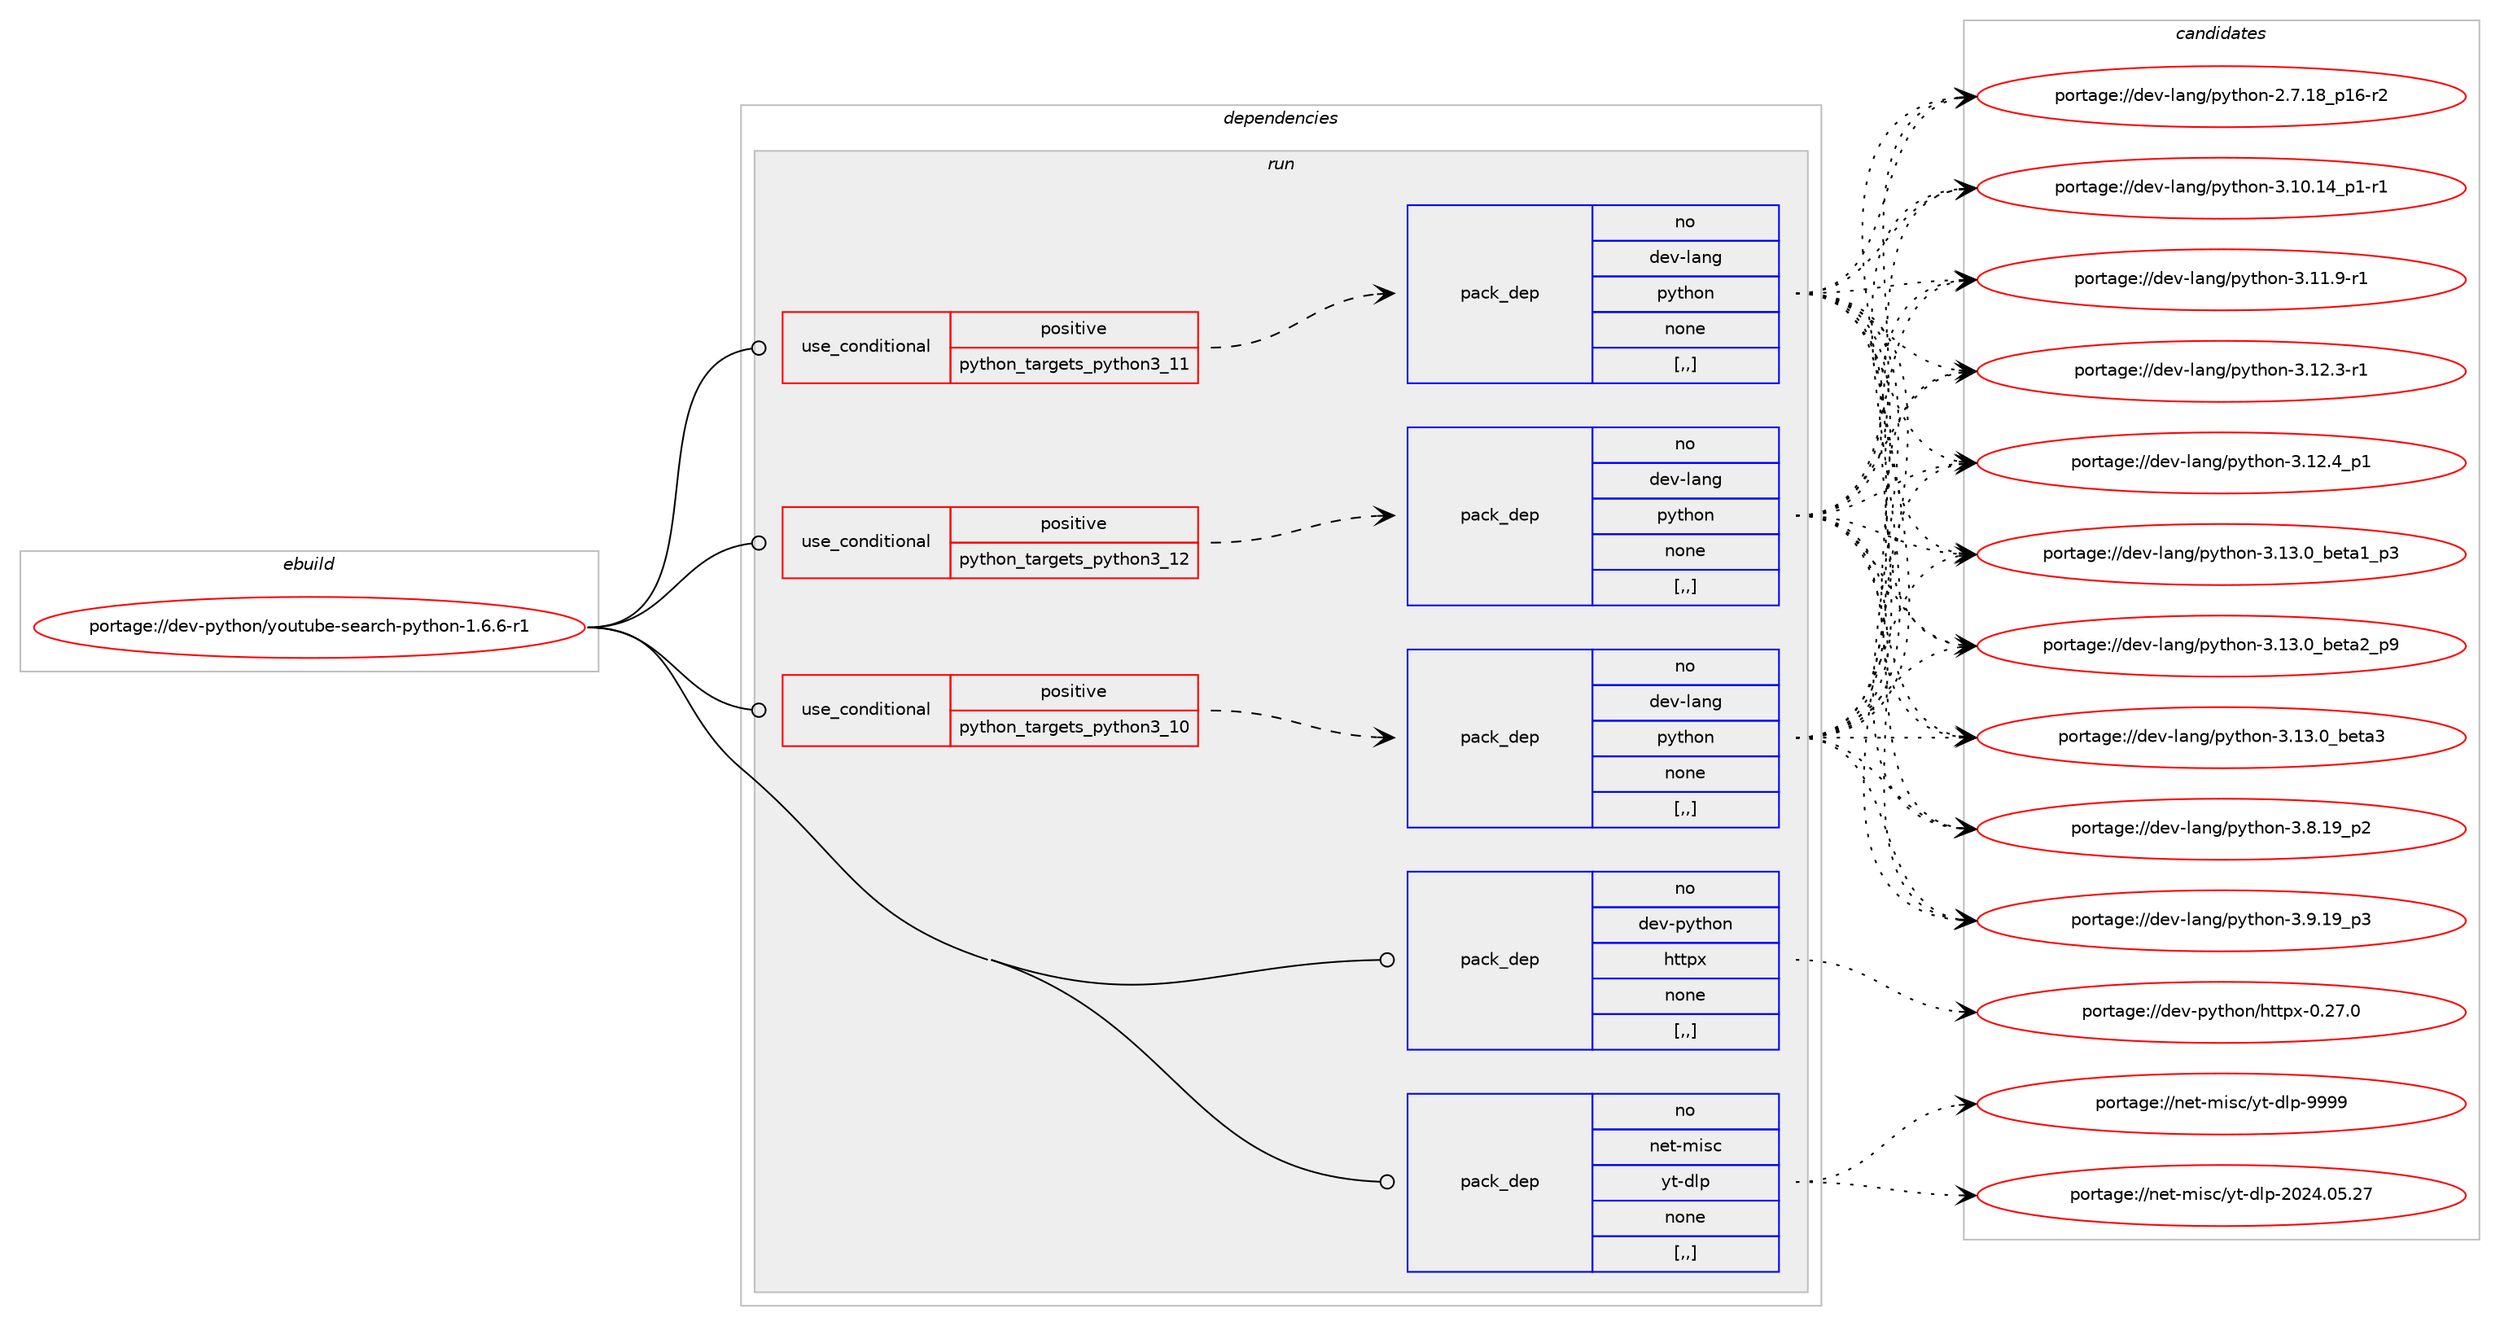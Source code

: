 digraph prolog {

# *************
# Graph options
# *************

newrank=true;
concentrate=true;
compound=true;
graph [rankdir=LR,fontname=Helvetica,fontsize=10,ranksep=1.5];#, ranksep=2.5, nodesep=0.2];
edge  [arrowhead=vee];
node  [fontname=Helvetica,fontsize=10];

# **********
# The ebuild
# **********

subgraph cluster_leftcol {
color=gray;
rank=same;
label=<<i>ebuild</i>>;
id [label="portage://dev-python/youtube-search-python-1.6.6-r1", color=red, width=4, href="../dev-python/youtube-search-python-1.6.6-r1.svg"];
}

# ****************
# The dependencies
# ****************

subgraph cluster_midcol {
color=gray;
label=<<i>dependencies</i>>;
subgraph cluster_compile {
fillcolor="#eeeeee";
style=filled;
label=<<i>compile</i>>;
}
subgraph cluster_compileandrun {
fillcolor="#eeeeee";
style=filled;
label=<<i>compile and run</i>>;
}
subgraph cluster_run {
fillcolor="#eeeeee";
style=filled;
label=<<i>run</i>>;
subgraph cond40063 {
dependency163654 [label=<<TABLE BORDER="0" CELLBORDER="1" CELLSPACING="0" CELLPADDING="4"><TR><TD ROWSPAN="3" CELLPADDING="10">use_conditional</TD></TR><TR><TD>positive</TD></TR><TR><TD>python_targets_python3_10</TD></TR></TABLE>>, shape=none, color=red];
subgraph pack122351 {
dependency163655 [label=<<TABLE BORDER="0" CELLBORDER="1" CELLSPACING="0" CELLPADDING="4" WIDTH="220"><TR><TD ROWSPAN="6" CELLPADDING="30">pack_dep</TD></TR><TR><TD WIDTH="110">no</TD></TR><TR><TD>dev-lang</TD></TR><TR><TD>python</TD></TR><TR><TD>none</TD></TR><TR><TD>[,,]</TD></TR></TABLE>>, shape=none, color=blue];
}
dependency163654:e -> dependency163655:w [weight=20,style="dashed",arrowhead="vee"];
}
id:e -> dependency163654:w [weight=20,style="solid",arrowhead="odot"];
subgraph cond40064 {
dependency163656 [label=<<TABLE BORDER="0" CELLBORDER="1" CELLSPACING="0" CELLPADDING="4"><TR><TD ROWSPAN="3" CELLPADDING="10">use_conditional</TD></TR><TR><TD>positive</TD></TR><TR><TD>python_targets_python3_11</TD></TR></TABLE>>, shape=none, color=red];
subgraph pack122352 {
dependency163657 [label=<<TABLE BORDER="0" CELLBORDER="1" CELLSPACING="0" CELLPADDING="4" WIDTH="220"><TR><TD ROWSPAN="6" CELLPADDING="30">pack_dep</TD></TR><TR><TD WIDTH="110">no</TD></TR><TR><TD>dev-lang</TD></TR><TR><TD>python</TD></TR><TR><TD>none</TD></TR><TR><TD>[,,]</TD></TR></TABLE>>, shape=none, color=blue];
}
dependency163656:e -> dependency163657:w [weight=20,style="dashed",arrowhead="vee"];
}
id:e -> dependency163656:w [weight=20,style="solid",arrowhead="odot"];
subgraph cond40065 {
dependency163658 [label=<<TABLE BORDER="0" CELLBORDER="1" CELLSPACING="0" CELLPADDING="4"><TR><TD ROWSPAN="3" CELLPADDING="10">use_conditional</TD></TR><TR><TD>positive</TD></TR><TR><TD>python_targets_python3_12</TD></TR></TABLE>>, shape=none, color=red];
subgraph pack122353 {
dependency163659 [label=<<TABLE BORDER="0" CELLBORDER="1" CELLSPACING="0" CELLPADDING="4" WIDTH="220"><TR><TD ROWSPAN="6" CELLPADDING="30">pack_dep</TD></TR><TR><TD WIDTH="110">no</TD></TR><TR><TD>dev-lang</TD></TR><TR><TD>python</TD></TR><TR><TD>none</TD></TR><TR><TD>[,,]</TD></TR></TABLE>>, shape=none, color=blue];
}
dependency163658:e -> dependency163659:w [weight=20,style="dashed",arrowhead="vee"];
}
id:e -> dependency163658:w [weight=20,style="solid",arrowhead="odot"];
subgraph pack122354 {
dependency163660 [label=<<TABLE BORDER="0" CELLBORDER="1" CELLSPACING="0" CELLPADDING="4" WIDTH="220"><TR><TD ROWSPAN="6" CELLPADDING="30">pack_dep</TD></TR><TR><TD WIDTH="110">no</TD></TR><TR><TD>dev-python</TD></TR><TR><TD>httpx</TD></TR><TR><TD>none</TD></TR><TR><TD>[,,]</TD></TR></TABLE>>, shape=none, color=blue];
}
id:e -> dependency163660:w [weight=20,style="solid",arrowhead="odot"];
subgraph pack122355 {
dependency163661 [label=<<TABLE BORDER="0" CELLBORDER="1" CELLSPACING="0" CELLPADDING="4" WIDTH="220"><TR><TD ROWSPAN="6" CELLPADDING="30">pack_dep</TD></TR><TR><TD WIDTH="110">no</TD></TR><TR><TD>net-misc</TD></TR><TR><TD>yt-dlp</TD></TR><TR><TD>none</TD></TR><TR><TD>[,,]</TD></TR></TABLE>>, shape=none, color=blue];
}
id:e -> dependency163661:w [weight=20,style="solid",arrowhead="odot"];
}
}

# **************
# The candidates
# **************

subgraph cluster_choices {
rank=same;
color=gray;
label=<<i>candidates</i>>;

subgraph choice122351 {
color=black;
nodesep=1;
choice100101118451089711010347112121116104111110455046554649569511249544511450 [label="portage://dev-lang/python-2.7.18_p16-r2", color=red, width=4,href="../dev-lang/python-2.7.18_p16-r2.svg"];
choice100101118451089711010347112121116104111110455146494846495295112494511449 [label="portage://dev-lang/python-3.10.14_p1-r1", color=red, width=4,href="../dev-lang/python-3.10.14_p1-r1.svg"];
choice100101118451089711010347112121116104111110455146494946574511449 [label="portage://dev-lang/python-3.11.9-r1", color=red, width=4,href="../dev-lang/python-3.11.9-r1.svg"];
choice100101118451089711010347112121116104111110455146495046514511449 [label="portage://dev-lang/python-3.12.3-r1", color=red, width=4,href="../dev-lang/python-3.12.3-r1.svg"];
choice100101118451089711010347112121116104111110455146495046529511249 [label="portage://dev-lang/python-3.12.4_p1", color=red, width=4,href="../dev-lang/python-3.12.4_p1.svg"];
choice10010111845108971101034711212111610411111045514649514648959810111697499511251 [label="portage://dev-lang/python-3.13.0_beta1_p3", color=red, width=4,href="../dev-lang/python-3.13.0_beta1_p3.svg"];
choice10010111845108971101034711212111610411111045514649514648959810111697509511257 [label="portage://dev-lang/python-3.13.0_beta2_p9", color=red, width=4,href="../dev-lang/python-3.13.0_beta2_p9.svg"];
choice1001011184510897110103471121211161041111104551464951464895981011169751 [label="portage://dev-lang/python-3.13.0_beta3", color=red, width=4,href="../dev-lang/python-3.13.0_beta3.svg"];
choice100101118451089711010347112121116104111110455146564649579511250 [label="portage://dev-lang/python-3.8.19_p2", color=red, width=4,href="../dev-lang/python-3.8.19_p2.svg"];
choice100101118451089711010347112121116104111110455146574649579511251 [label="portage://dev-lang/python-3.9.19_p3", color=red, width=4,href="../dev-lang/python-3.9.19_p3.svg"];
dependency163655:e -> choice100101118451089711010347112121116104111110455046554649569511249544511450:w [style=dotted,weight="100"];
dependency163655:e -> choice100101118451089711010347112121116104111110455146494846495295112494511449:w [style=dotted,weight="100"];
dependency163655:e -> choice100101118451089711010347112121116104111110455146494946574511449:w [style=dotted,weight="100"];
dependency163655:e -> choice100101118451089711010347112121116104111110455146495046514511449:w [style=dotted,weight="100"];
dependency163655:e -> choice100101118451089711010347112121116104111110455146495046529511249:w [style=dotted,weight="100"];
dependency163655:e -> choice10010111845108971101034711212111610411111045514649514648959810111697499511251:w [style=dotted,weight="100"];
dependency163655:e -> choice10010111845108971101034711212111610411111045514649514648959810111697509511257:w [style=dotted,weight="100"];
dependency163655:e -> choice1001011184510897110103471121211161041111104551464951464895981011169751:w [style=dotted,weight="100"];
dependency163655:e -> choice100101118451089711010347112121116104111110455146564649579511250:w [style=dotted,weight="100"];
dependency163655:e -> choice100101118451089711010347112121116104111110455146574649579511251:w [style=dotted,weight="100"];
}
subgraph choice122352 {
color=black;
nodesep=1;
choice100101118451089711010347112121116104111110455046554649569511249544511450 [label="portage://dev-lang/python-2.7.18_p16-r2", color=red, width=4,href="../dev-lang/python-2.7.18_p16-r2.svg"];
choice100101118451089711010347112121116104111110455146494846495295112494511449 [label="portage://dev-lang/python-3.10.14_p1-r1", color=red, width=4,href="../dev-lang/python-3.10.14_p1-r1.svg"];
choice100101118451089711010347112121116104111110455146494946574511449 [label="portage://dev-lang/python-3.11.9-r1", color=red, width=4,href="../dev-lang/python-3.11.9-r1.svg"];
choice100101118451089711010347112121116104111110455146495046514511449 [label="portage://dev-lang/python-3.12.3-r1", color=red, width=4,href="../dev-lang/python-3.12.3-r1.svg"];
choice100101118451089711010347112121116104111110455146495046529511249 [label="portage://dev-lang/python-3.12.4_p1", color=red, width=4,href="../dev-lang/python-3.12.4_p1.svg"];
choice10010111845108971101034711212111610411111045514649514648959810111697499511251 [label="portage://dev-lang/python-3.13.0_beta1_p3", color=red, width=4,href="../dev-lang/python-3.13.0_beta1_p3.svg"];
choice10010111845108971101034711212111610411111045514649514648959810111697509511257 [label="portage://dev-lang/python-3.13.0_beta2_p9", color=red, width=4,href="../dev-lang/python-3.13.0_beta2_p9.svg"];
choice1001011184510897110103471121211161041111104551464951464895981011169751 [label="portage://dev-lang/python-3.13.0_beta3", color=red, width=4,href="../dev-lang/python-3.13.0_beta3.svg"];
choice100101118451089711010347112121116104111110455146564649579511250 [label="portage://dev-lang/python-3.8.19_p2", color=red, width=4,href="../dev-lang/python-3.8.19_p2.svg"];
choice100101118451089711010347112121116104111110455146574649579511251 [label="portage://dev-lang/python-3.9.19_p3", color=red, width=4,href="../dev-lang/python-3.9.19_p3.svg"];
dependency163657:e -> choice100101118451089711010347112121116104111110455046554649569511249544511450:w [style=dotted,weight="100"];
dependency163657:e -> choice100101118451089711010347112121116104111110455146494846495295112494511449:w [style=dotted,weight="100"];
dependency163657:e -> choice100101118451089711010347112121116104111110455146494946574511449:w [style=dotted,weight="100"];
dependency163657:e -> choice100101118451089711010347112121116104111110455146495046514511449:w [style=dotted,weight="100"];
dependency163657:e -> choice100101118451089711010347112121116104111110455146495046529511249:w [style=dotted,weight="100"];
dependency163657:e -> choice10010111845108971101034711212111610411111045514649514648959810111697499511251:w [style=dotted,weight="100"];
dependency163657:e -> choice10010111845108971101034711212111610411111045514649514648959810111697509511257:w [style=dotted,weight="100"];
dependency163657:e -> choice1001011184510897110103471121211161041111104551464951464895981011169751:w [style=dotted,weight="100"];
dependency163657:e -> choice100101118451089711010347112121116104111110455146564649579511250:w [style=dotted,weight="100"];
dependency163657:e -> choice100101118451089711010347112121116104111110455146574649579511251:w [style=dotted,weight="100"];
}
subgraph choice122353 {
color=black;
nodesep=1;
choice100101118451089711010347112121116104111110455046554649569511249544511450 [label="portage://dev-lang/python-2.7.18_p16-r2", color=red, width=4,href="../dev-lang/python-2.7.18_p16-r2.svg"];
choice100101118451089711010347112121116104111110455146494846495295112494511449 [label="portage://dev-lang/python-3.10.14_p1-r1", color=red, width=4,href="../dev-lang/python-3.10.14_p1-r1.svg"];
choice100101118451089711010347112121116104111110455146494946574511449 [label="portage://dev-lang/python-3.11.9-r1", color=red, width=4,href="../dev-lang/python-3.11.9-r1.svg"];
choice100101118451089711010347112121116104111110455146495046514511449 [label="portage://dev-lang/python-3.12.3-r1", color=red, width=4,href="../dev-lang/python-3.12.3-r1.svg"];
choice100101118451089711010347112121116104111110455146495046529511249 [label="portage://dev-lang/python-3.12.4_p1", color=red, width=4,href="../dev-lang/python-3.12.4_p1.svg"];
choice10010111845108971101034711212111610411111045514649514648959810111697499511251 [label="portage://dev-lang/python-3.13.0_beta1_p3", color=red, width=4,href="../dev-lang/python-3.13.0_beta1_p3.svg"];
choice10010111845108971101034711212111610411111045514649514648959810111697509511257 [label="portage://dev-lang/python-3.13.0_beta2_p9", color=red, width=4,href="../dev-lang/python-3.13.0_beta2_p9.svg"];
choice1001011184510897110103471121211161041111104551464951464895981011169751 [label="portage://dev-lang/python-3.13.0_beta3", color=red, width=4,href="../dev-lang/python-3.13.0_beta3.svg"];
choice100101118451089711010347112121116104111110455146564649579511250 [label="portage://dev-lang/python-3.8.19_p2", color=red, width=4,href="../dev-lang/python-3.8.19_p2.svg"];
choice100101118451089711010347112121116104111110455146574649579511251 [label="portage://dev-lang/python-3.9.19_p3", color=red, width=4,href="../dev-lang/python-3.9.19_p3.svg"];
dependency163659:e -> choice100101118451089711010347112121116104111110455046554649569511249544511450:w [style=dotted,weight="100"];
dependency163659:e -> choice100101118451089711010347112121116104111110455146494846495295112494511449:w [style=dotted,weight="100"];
dependency163659:e -> choice100101118451089711010347112121116104111110455146494946574511449:w [style=dotted,weight="100"];
dependency163659:e -> choice100101118451089711010347112121116104111110455146495046514511449:w [style=dotted,weight="100"];
dependency163659:e -> choice100101118451089711010347112121116104111110455146495046529511249:w [style=dotted,weight="100"];
dependency163659:e -> choice10010111845108971101034711212111610411111045514649514648959810111697499511251:w [style=dotted,weight="100"];
dependency163659:e -> choice10010111845108971101034711212111610411111045514649514648959810111697509511257:w [style=dotted,weight="100"];
dependency163659:e -> choice1001011184510897110103471121211161041111104551464951464895981011169751:w [style=dotted,weight="100"];
dependency163659:e -> choice100101118451089711010347112121116104111110455146564649579511250:w [style=dotted,weight="100"];
dependency163659:e -> choice100101118451089711010347112121116104111110455146574649579511251:w [style=dotted,weight="100"];
}
subgraph choice122354 {
color=black;
nodesep=1;
choice100101118451121211161041111104710411611611212045484650554648 [label="portage://dev-python/httpx-0.27.0", color=red, width=4,href="../dev-python/httpx-0.27.0.svg"];
dependency163660:e -> choice100101118451121211161041111104710411611611212045484650554648:w [style=dotted,weight="100"];
}
subgraph choice122355 {
color=black;
nodesep=1;
choice110101116451091051159947121116451001081124550485052464853465055 [label="portage://net-misc/yt-dlp-2024.05.27", color=red, width=4,href="../net-misc/yt-dlp-2024.05.27.svg"];
choice110101116451091051159947121116451001081124557575757 [label="portage://net-misc/yt-dlp-9999", color=red, width=4,href="../net-misc/yt-dlp-9999.svg"];
dependency163661:e -> choice110101116451091051159947121116451001081124550485052464853465055:w [style=dotted,weight="100"];
dependency163661:e -> choice110101116451091051159947121116451001081124557575757:w [style=dotted,weight="100"];
}
}

}
